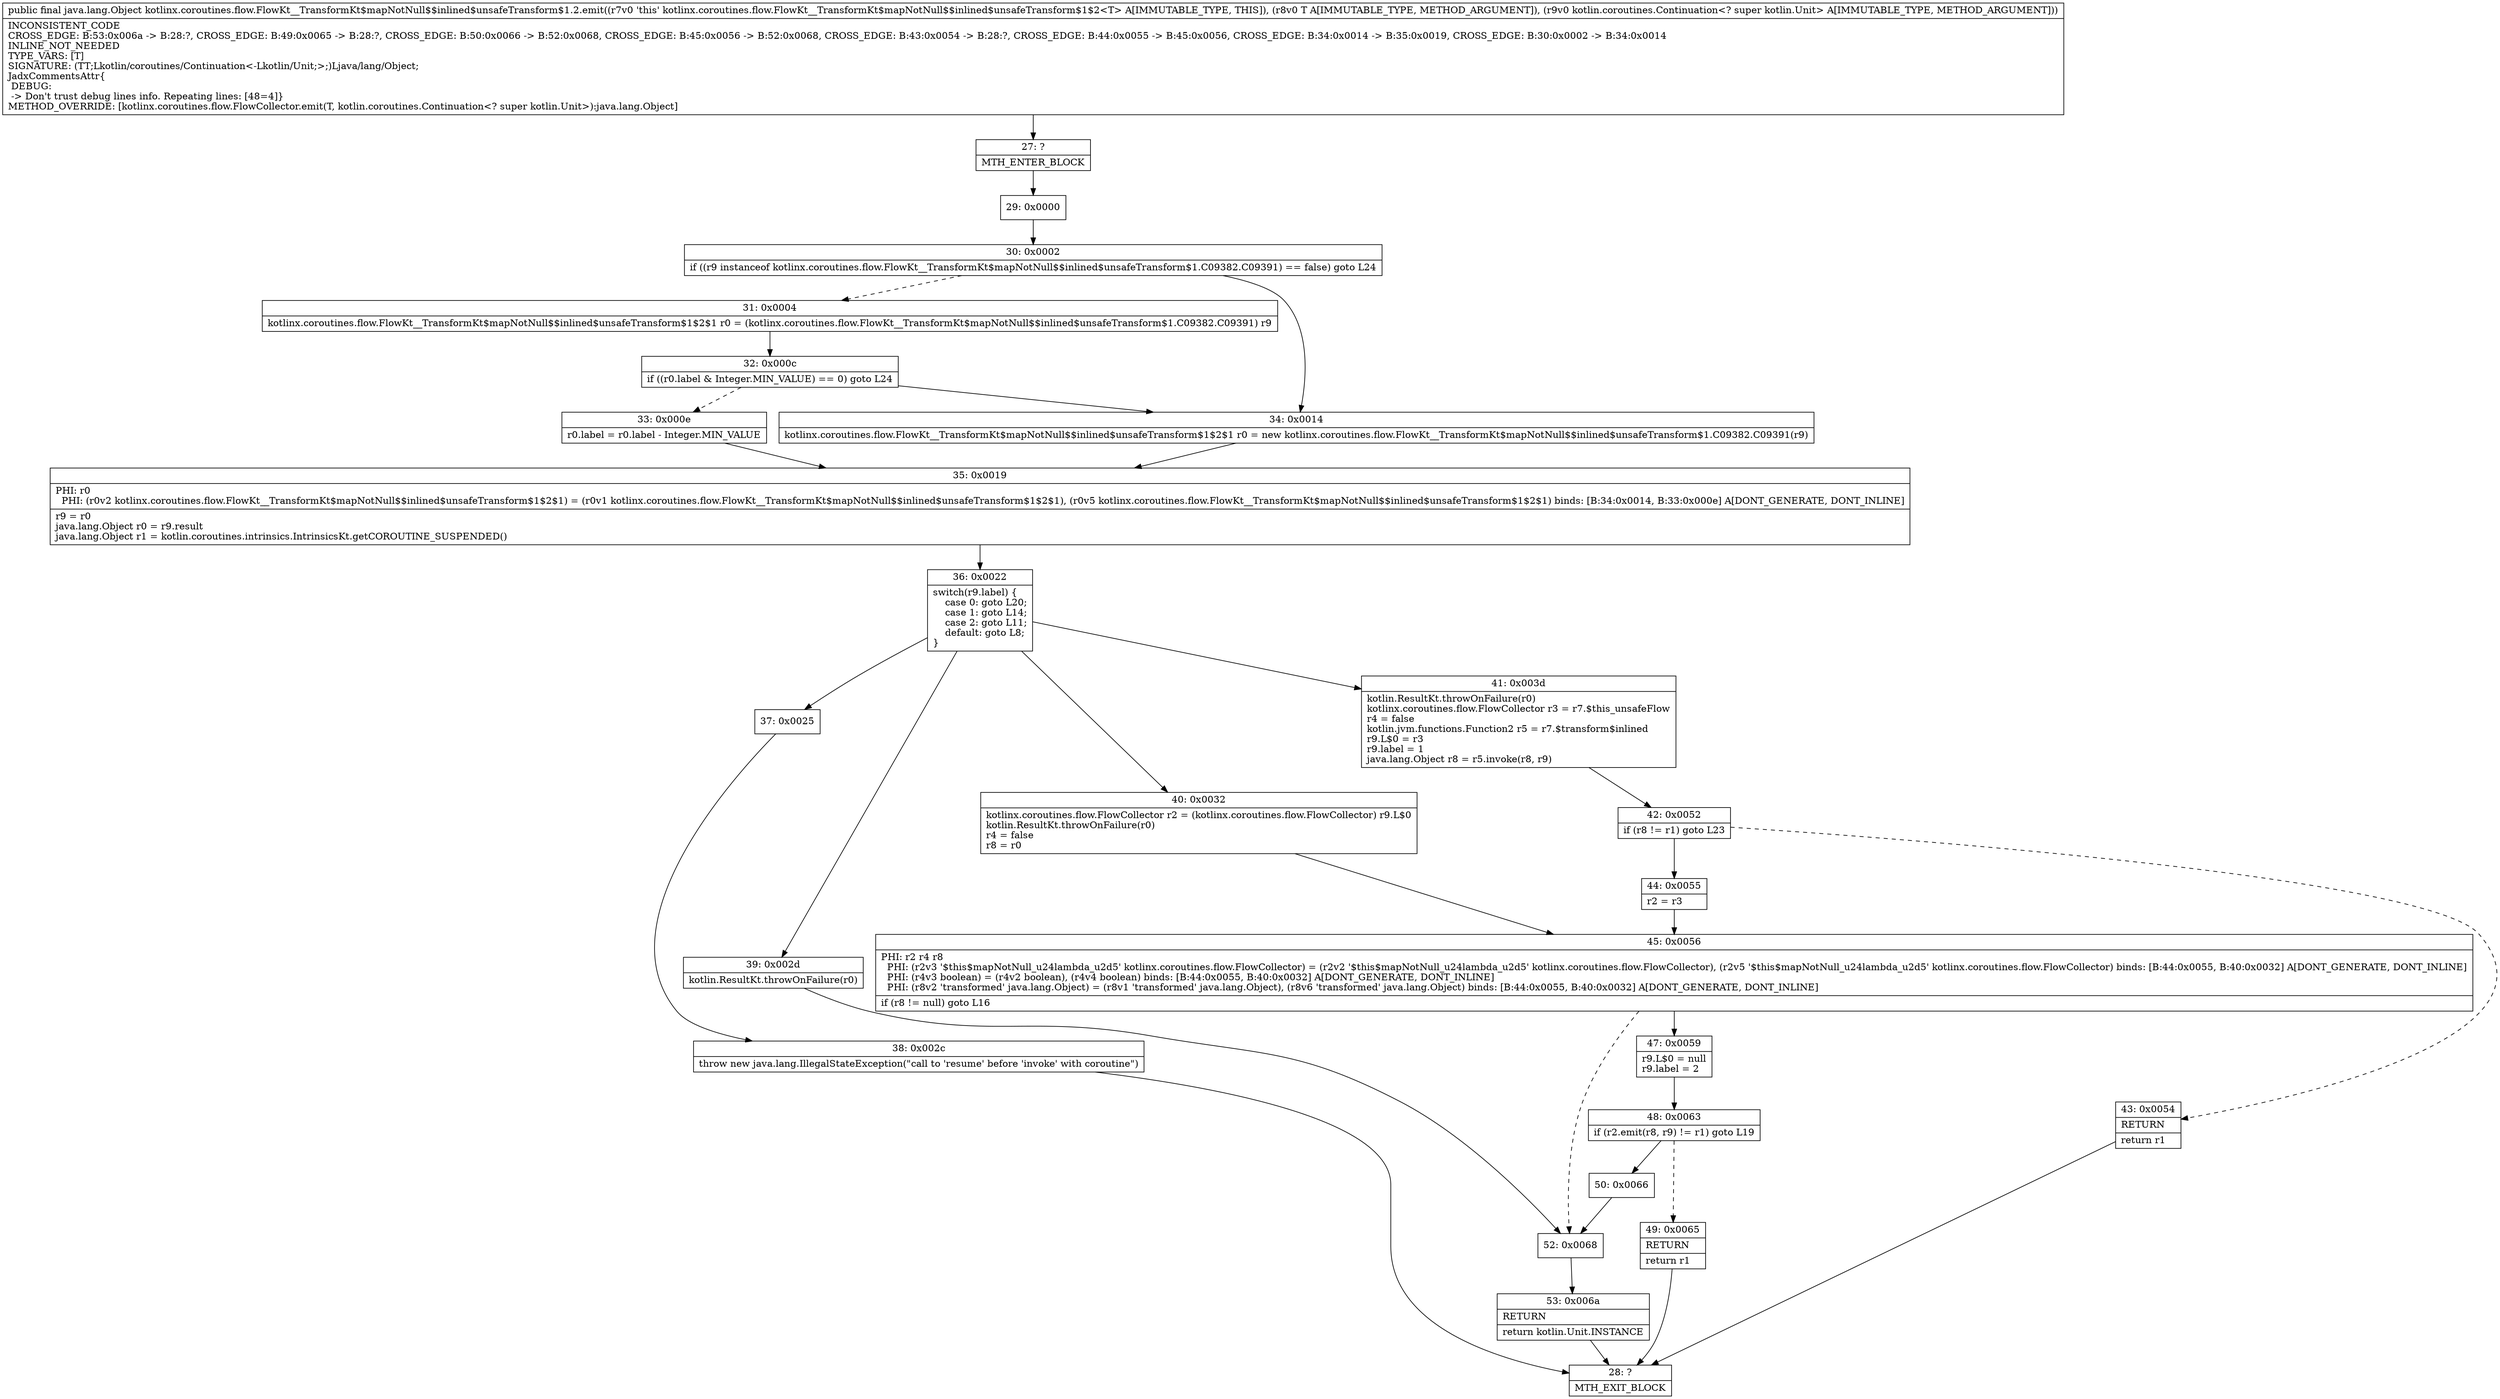digraph "CFG forkotlinx.coroutines.flow.FlowKt__TransformKt$mapNotNull$$inlined$unsafeTransform$1.2.emit(Ljava\/lang\/Object;Lkotlin\/coroutines\/Continuation;)Ljava\/lang\/Object;" {
Node_27 [shape=record,label="{27\:\ ?|MTH_ENTER_BLOCK\l}"];
Node_29 [shape=record,label="{29\:\ 0x0000}"];
Node_30 [shape=record,label="{30\:\ 0x0002|if ((r9 instanceof kotlinx.coroutines.flow.FlowKt__TransformKt$mapNotNull$$inlined$unsafeTransform$1.C09382.C09391) == false) goto L24\l}"];
Node_31 [shape=record,label="{31\:\ 0x0004|kotlinx.coroutines.flow.FlowKt__TransformKt$mapNotNull$$inlined$unsafeTransform$1$2$1 r0 = (kotlinx.coroutines.flow.FlowKt__TransformKt$mapNotNull$$inlined$unsafeTransform$1.C09382.C09391) r9\l}"];
Node_32 [shape=record,label="{32\:\ 0x000c|if ((r0.label & Integer.MIN_VALUE) == 0) goto L24\l}"];
Node_33 [shape=record,label="{33\:\ 0x000e|r0.label = r0.label \- Integer.MIN_VALUE\l}"];
Node_35 [shape=record,label="{35\:\ 0x0019|PHI: r0 \l  PHI: (r0v2 kotlinx.coroutines.flow.FlowKt__TransformKt$mapNotNull$$inlined$unsafeTransform$1$2$1) = (r0v1 kotlinx.coroutines.flow.FlowKt__TransformKt$mapNotNull$$inlined$unsafeTransform$1$2$1), (r0v5 kotlinx.coroutines.flow.FlowKt__TransformKt$mapNotNull$$inlined$unsafeTransform$1$2$1) binds: [B:34:0x0014, B:33:0x000e] A[DONT_GENERATE, DONT_INLINE]\l|r9 = r0\ljava.lang.Object r0 = r9.result\ljava.lang.Object r1 = kotlin.coroutines.intrinsics.IntrinsicsKt.getCOROUTINE_SUSPENDED()\l}"];
Node_36 [shape=record,label="{36\:\ 0x0022|switch(r9.label) \{\l    case 0: goto L20;\l    case 1: goto L14;\l    case 2: goto L11;\l    default: goto L8;\l\}\l}"];
Node_37 [shape=record,label="{37\:\ 0x0025}"];
Node_38 [shape=record,label="{38\:\ 0x002c|throw new java.lang.IllegalStateException(\"call to 'resume' before 'invoke' with coroutine\")\l}"];
Node_28 [shape=record,label="{28\:\ ?|MTH_EXIT_BLOCK\l}"];
Node_39 [shape=record,label="{39\:\ 0x002d|kotlin.ResultKt.throwOnFailure(r0)\l}"];
Node_52 [shape=record,label="{52\:\ 0x0068}"];
Node_53 [shape=record,label="{53\:\ 0x006a|RETURN\l|return kotlin.Unit.INSTANCE\l}"];
Node_40 [shape=record,label="{40\:\ 0x0032|kotlinx.coroutines.flow.FlowCollector r2 = (kotlinx.coroutines.flow.FlowCollector) r9.L$0\lkotlin.ResultKt.throwOnFailure(r0)\lr4 = false\lr8 = r0\l}"];
Node_45 [shape=record,label="{45\:\ 0x0056|PHI: r2 r4 r8 \l  PHI: (r2v3 '$this$mapNotNull_u24lambda_u2d5' kotlinx.coroutines.flow.FlowCollector) = (r2v2 '$this$mapNotNull_u24lambda_u2d5' kotlinx.coroutines.flow.FlowCollector), (r2v5 '$this$mapNotNull_u24lambda_u2d5' kotlinx.coroutines.flow.FlowCollector) binds: [B:44:0x0055, B:40:0x0032] A[DONT_GENERATE, DONT_INLINE]\l  PHI: (r4v3 boolean) = (r4v2 boolean), (r4v4 boolean) binds: [B:44:0x0055, B:40:0x0032] A[DONT_GENERATE, DONT_INLINE]\l  PHI: (r8v2 'transformed' java.lang.Object) = (r8v1 'transformed' java.lang.Object), (r8v6 'transformed' java.lang.Object) binds: [B:44:0x0055, B:40:0x0032] A[DONT_GENERATE, DONT_INLINE]\l|if (r8 != null) goto L16\l}"];
Node_47 [shape=record,label="{47\:\ 0x0059|r9.L$0 = null\lr9.label = 2\l}"];
Node_48 [shape=record,label="{48\:\ 0x0063|if (r2.emit(r8, r9) != r1) goto L19\l}"];
Node_49 [shape=record,label="{49\:\ 0x0065|RETURN\l|return r1\l}"];
Node_50 [shape=record,label="{50\:\ 0x0066}"];
Node_41 [shape=record,label="{41\:\ 0x003d|kotlin.ResultKt.throwOnFailure(r0)\lkotlinx.coroutines.flow.FlowCollector r3 = r7.$this_unsafeFlow\lr4 = false\lkotlin.jvm.functions.Function2 r5 = r7.$transform$inlined\lr9.L$0 = r3\lr9.label = 1\ljava.lang.Object r8 = r5.invoke(r8, r9)\l}"];
Node_42 [shape=record,label="{42\:\ 0x0052|if (r8 != r1) goto L23\l}"];
Node_43 [shape=record,label="{43\:\ 0x0054|RETURN\l|return r1\l}"];
Node_44 [shape=record,label="{44\:\ 0x0055|r2 = r3\l}"];
Node_34 [shape=record,label="{34\:\ 0x0014|kotlinx.coroutines.flow.FlowKt__TransformKt$mapNotNull$$inlined$unsafeTransform$1$2$1 r0 = new kotlinx.coroutines.flow.FlowKt__TransformKt$mapNotNull$$inlined$unsafeTransform$1.C09382.C09391(r9)\l}"];
MethodNode[shape=record,label="{public final java.lang.Object kotlinx.coroutines.flow.FlowKt__TransformKt$mapNotNull$$inlined$unsafeTransform$1.2.emit((r7v0 'this' kotlinx.coroutines.flow.FlowKt__TransformKt$mapNotNull$$inlined$unsafeTransform$1$2\<T\> A[IMMUTABLE_TYPE, THIS]), (r8v0 T A[IMMUTABLE_TYPE, METHOD_ARGUMENT]), (r9v0 kotlin.coroutines.Continuation\<? super kotlin.Unit\> A[IMMUTABLE_TYPE, METHOD_ARGUMENT]))  | INCONSISTENT_CODE\lCROSS_EDGE: B:53:0x006a \-\> B:28:?, CROSS_EDGE: B:49:0x0065 \-\> B:28:?, CROSS_EDGE: B:50:0x0066 \-\> B:52:0x0068, CROSS_EDGE: B:45:0x0056 \-\> B:52:0x0068, CROSS_EDGE: B:43:0x0054 \-\> B:28:?, CROSS_EDGE: B:44:0x0055 \-\> B:45:0x0056, CROSS_EDGE: B:34:0x0014 \-\> B:35:0x0019, CROSS_EDGE: B:30:0x0002 \-\> B:34:0x0014\lINLINE_NOT_NEEDED\lTYPE_VARS: [T]\lSIGNATURE: (TT;Lkotlin\/coroutines\/Continuation\<\-Lkotlin\/Unit;\>;)Ljava\/lang\/Object;\lJadxCommentsAttr\{\l DEBUG: \l \-\> Don't trust debug lines info. Repeating lines: [48=4]\}\lMETHOD_OVERRIDE: [kotlinx.coroutines.flow.FlowCollector.emit(T, kotlin.coroutines.Continuation\<? super kotlin.Unit\>):java.lang.Object]\l}"];
MethodNode -> Node_27;Node_27 -> Node_29;
Node_29 -> Node_30;
Node_30 -> Node_31[style=dashed];
Node_30 -> Node_34;
Node_31 -> Node_32;
Node_32 -> Node_33[style=dashed];
Node_32 -> Node_34;
Node_33 -> Node_35;
Node_35 -> Node_36;
Node_36 -> Node_37;
Node_36 -> Node_39;
Node_36 -> Node_40;
Node_36 -> Node_41;
Node_37 -> Node_38;
Node_38 -> Node_28;
Node_39 -> Node_52;
Node_52 -> Node_53;
Node_53 -> Node_28;
Node_40 -> Node_45;
Node_45 -> Node_47;
Node_45 -> Node_52[style=dashed];
Node_47 -> Node_48;
Node_48 -> Node_49[style=dashed];
Node_48 -> Node_50;
Node_49 -> Node_28;
Node_50 -> Node_52;
Node_41 -> Node_42;
Node_42 -> Node_43[style=dashed];
Node_42 -> Node_44;
Node_43 -> Node_28;
Node_44 -> Node_45;
Node_34 -> Node_35;
}

